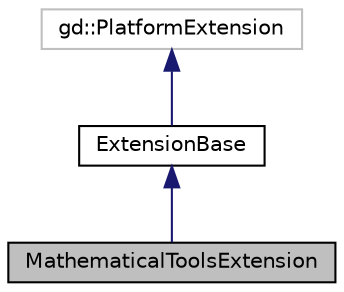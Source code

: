 digraph "MathematicalToolsExtension"
{
  edge [fontname="Helvetica",fontsize="10",labelfontname="Helvetica",labelfontsize="10"];
  node [fontname="Helvetica",fontsize="10",shape=record];
  Node1 [label="MathematicalToolsExtension",height=0.2,width=0.4,color="black", fillcolor="grey75", style="filled" fontcolor="black"];
  Node2 -> Node1 [dir="back",color="midnightblue",fontsize="10",style="solid",fontname="Helvetica"];
  Node2 [label="ExtensionBase",height=0.2,width=0.4,color="black", fillcolor="white", style="filled",URL="$d5/de6/class_extension_base.html",tooltip="Base class for C++ extensions. Extensions can provide : "];
  Node3 -> Node2 [dir="back",color="midnightblue",fontsize="10",style="solid",fontname="Helvetica"];
  Node3 [label="gd::PlatformExtension",height=0.2,width=0.4,color="grey75", fillcolor="white", style="filled"];
}
